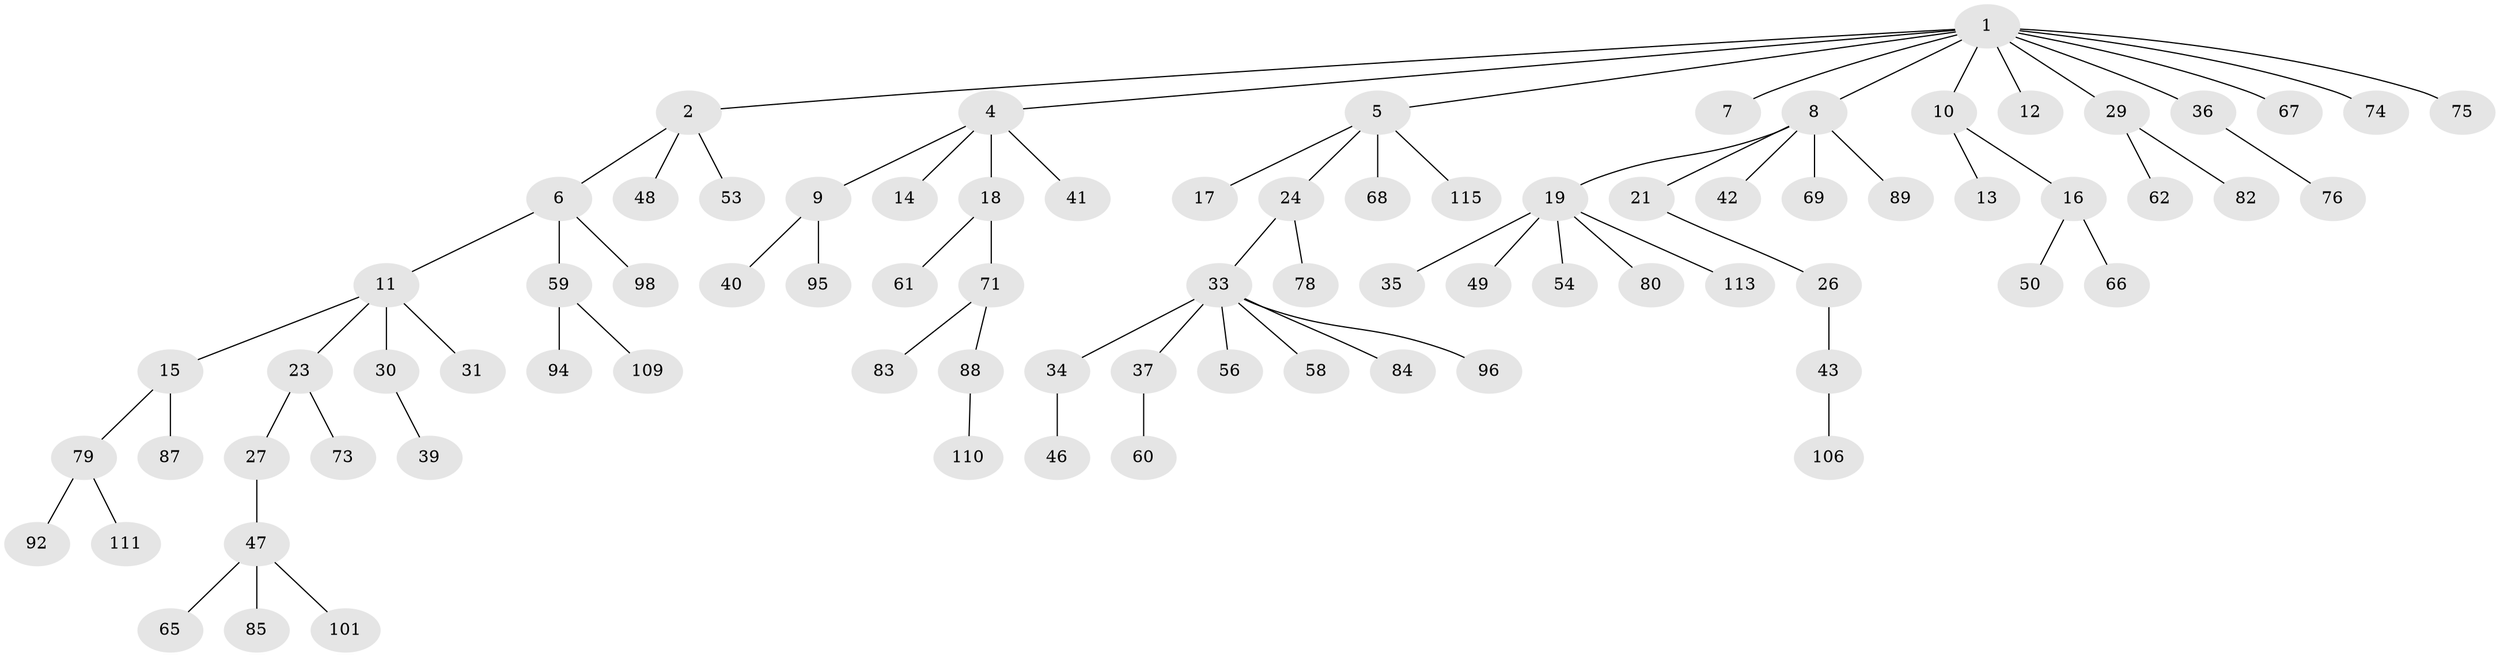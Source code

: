 // Generated by graph-tools (version 1.1) at 2025/24/03/03/25 07:24:06]
// undirected, 81 vertices, 80 edges
graph export_dot {
graph [start="1"]
  node [color=gray90,style=filled];
  1 [super="+3"];
  2 [super="+28"];
  4 [super="+93"];
  5 [super="+99"];
  6 [super="+107"];
  7;
  8 [super="+38"];
  9 [super="+32"];
  10;
  11;
  12;
  13;
  14 [super="+25"];
  15 [super="+64"];
  16 [super="+116"];
  17;
  18 [super="+20"];
  19 [super="+22"];
  21 [super="+52"];
  23;
  24 [super="+63"];
  26;
  27 [super="+77"];
  29 [super="+114"];
  30 [super="+72"];
  31 [super="+112"];
  33 [super="+44"];
  34;
  35 [super="+90"];
  36 [super="+45"];
  37 [super="+103"];
  39;
  40 [super="+55"];
  41;
  42;
  43;
  46 [super="+102"];
  47 [super="+51"];
  48 [super="+57"];
  49;
  50;
  53;
  54;
  56;
  58;
  59 [super="+70"];
  60;
  61 [super="+100"];
  62;
  65;
  66;
  67;
  68 [super="+117"];
  69;
  71 [super="+86"];
  73 [super="+91"];
  74;
  75;
  76;
  78 [super="+104"];
  79 [super="+81"];
  80;
  82;
  83 [super="+97"];
  84;
  85;
  87;
  88 [super="+105"];
  89;
  92 [super="+108"];
  94;
  95;
  96;
  98;
  101;
  106;
  109;
  110;
  111;
  113;
  115;
  1 -- 2;
  1 -- 4;
  1 -- 36;
  1 -- 67;
  1 -- 5;
  1 -- 7;
  1 -- 8;
  1 -- 10;
  1 -- 74;
  1 -- 12;
  1 -- 75;
  1 -- 29;
  2 -- 6;
  2 -- 48;
  2 -- 53;
  4 -- 9;
  4 -- 14;
  4 -- 18;
  4 -- 41;
  5 -- 17;
  5 -- 24;
  5 -- 68;
  5 -- 115;
  6 -- 11;
  6 -- 59;
  6 -- 98;
  8 -- 19;
  8 -- 21;
  8 -- 42;
  8 -- 69;
  8 -- 89;
  9 -- 40;
  9 -- 95;
  10 -- 13;
  10 -- 16;
  11 -- 15;
  11 -- 23;
  11 -- 30;
  11 -- 31;
  15 -- 79;
  15 -- 87;
  16 -- 50;
  16 -- 66;
  18 -- 61;
  18 -- 71;
  19 -- 35;
  19 -- 49;
  19 -- 54;
  19 -- 113;
  19 -- 80;
  21 -- 26;
  23 -- 27;
  23 -- 73;
  24 -- 33;
  24 -- 78;
  26 -- 43;
  27 -- 47;
  29 -- 62;
  29 -- 82;
  30 -- 39;
  33 -- 34;
  33 -- 37;
  33 -- 56;
  33 -- 58;
  33 -- 84;
  33 -- 96;
  34 -- 46;
  36 -- 76;
  37 -- 60;
  43 -- 106;
  47 -- 85;
  47 -- 101;
  47 -- 65;
  59 -- 94;
  59 -- 109;
  71 -- 83;
  71 -- 88;
  79 -- 92;
  79 -- 111;
  88 -- 110;
}
